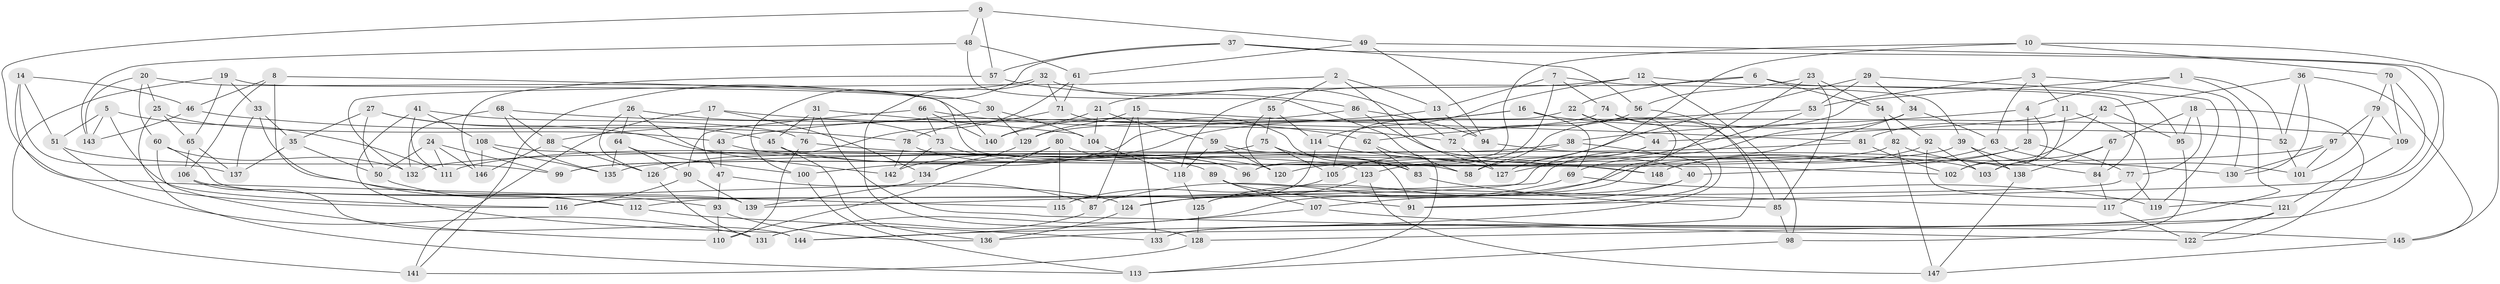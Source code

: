 // coarse degree distribution, {4: 0.47540983606557374, 11: 0.04918032786885246, 10: 0.06557377049180328, 8: 0.08196721311475409, 9: 0.11475409836065574, 6: 0.03278688524590164, 12: 0.01639344262295082, 7: 0.06557377049180328, 5: 0.04918032786885246, 3: 0.04918032786885246}
// Generated by graph-tools (version 1.1) at 2025/54/03/04/25 22:54:00]
// undirected, 148 vertices, 296 edges
graph export_dot {
  node [color=gray90,style=filled];
  1;
  2;
  3;
  4;
  5;
  6;
  7;
  8;
  9;
  10;
  11;
  12;
  13;
  14;
  15;
  16;
  17;
  18;
  19;
  20;
  21;
  22;
  23;
  24;
  25;
  26;
  27;
  28;
  29;
  30;
  31;
  32;
  33;
  34;
  35;
  36;
  37;
  38;
  39;
  40;
  41;
  42;
  43;
  44;
  45;
  46;
  47;
  48;
  49;
  50;
  51;
  52;
  53;
  54;
  55;
  56;
  57;
  58;
  59;
  60;
  61;
  62;
  63;
  64;
  65;
  66;
  67;
  68;
  69;
  70;
  71;
  72;
  73;
  74;
  75;
  76;
  77;
  78;
  79;
  80;
  81;
  82;
  83;
  84;
  85;
  86;
  87;
  88;
  89;
  90;
  91;
  92;
  93;
  94;
  95;
  96;
  97;
  98;
  99;
  100;
  101;
  102;
  103;
  104;
  105;
  106;
  107;
  108;
  109;
  110;
  111;
  112;
  113;
  114;
  115;
  116;
  117;
  118;
  119;
  120;
  121;
  122;
  123;
  124;
  125;
  126;
  127;
  128;
  129;
  130;
  131;
  132;
  133;
  134;
  135;
  136;
  137;
  138;
  139;
  140;
  141;
  142;
  143;
  144;
  145;
  146;
  147;
  148;
  1 -- 133;
  1 -- 52;
  1 -- 58;
  1 -- 4;
  2 -- 13;
  2 -- 132;
  2 -- 40;
  2 -- 55;
  3 -- 130;
  3 -- 53;
  3 -- 63;
  3 -- 11;
  4 -- 28;
  4 -- 102;
  4 -- 38;
  5 -- 111;
  5 -- 51;
  5 -- 143;
  5 -- 116;
  6 -- 22;
  6 -- 95;
  6 -- 118;
  6 -- 54;
  7 -- 96;
  7 -- 74;
  7 -- 39;
  7 -- 13;
  8 -- 112;
  8 -- 46;
  8 -- 30;
  8 -- 106;
  9 -- 115;
  9 -- 57;
  9 -- 49;
  9 -- 48;
  10 -- 145;
  10 -- 96;
  10 -- 70;
  10 -- 123;
  11 -- 117;
  11 -- 44;
  11 -- 103;
  12 -- 114;
  12 -- 21;
  12 -- 84;
  12 -- 98;
  13 -- 43;
  13 -- 94;
  14 -- 131;
  14 -- 46;
  14 -- 51;
  14 -- 137;
  15 -- 87;
  15 -- 133;
  15 -- 129;
  15 -- 81;
  16 -- 100;
  16 -- 52;
  16 -- 69;
  16 -- 142;
  17 -- 62;
  17 -- 134;
  17 -- 47;
  17 -- 141;
  18 -- 77;
  18 -- 95;
  18 -- 122;
  18 -- 67;
  19 -- 141;
  19 -- 65;
  19 -- 102;
  19 -- 33;
  20 -- 25;
  20 -- 140;
  20 -- 143;
  20 -- 60;
  21 -- 140;
  21 -- 104;
  21 -- 59;
  22 -- 125;
  22 -- 105;
  22 -- 44;
  23 -- 56;
  23 -- 54;
  23 -- 125;
  23 -- 85;
  24 -- 50;
  24 -- 99;
  24 -- 111;
  24 -- 146;
  25 -- 113;
  25 -- 65;
  25 -- 43;
  26 -- 64;
  26 -- 73;
  26 -- 126;
  26 -- 142;
  27 -- 35;
  27 -- 120;
  27 -- 50;
  27 -- 45;
  28 -- 40;
  28 -- 148;
  28 -- 77;
  29 -- 53;
  29 -- 127;
  29 -- 119;
  29 -- 34;
  30 -- 104;
  30 -- 88;
  30 -- 129;
  31 -- 104;
  31 -- 76;
  31 -- 45;
  31 -- 122;
  32 -- 128;
  32 -- 141;
  32 -- 72;
  32 -- 71;
  33 -- 35;
  33 -- 124;
  33 -- 137;
  34 -- 139;
  34 -- 63;
  34 -- 69;
  35 -- 137;
  35 -- 50;
  36 -- 145;
  36 -- 130;
  36 -- 42;
  36 -- 52;
  37 -- 57;
  37 -- 56;
  37 -- 119;
  37 -- 100;
  38 -- 105;
  38 -- 132;
  38 -- 91;
  39 -- 84;
  39 -- 99;
  39 -- 138;
  40 -- 131;
  40 -- 107;
  41 -- 76;
  41 -- 111;
  41 -- 144;
  41 -- 108;
  42 -- 95;
  42 -- 81;
  42 -- 102;
  43 -- 58;
  43 -- 47;
  44 -- 58;
  44 -- 116;
  45 -- 127;
  45 -- 136;
  46 -- 78;
  46 -- 143;
  47 -- 93;
  47 -- 87;
  48 -- 143;
  48 -- 61;
  48 -- 58;
  49 -- 94;
  49 -- 128;
  49 -- 61;
  50 -- 93;
  51 -- 99;
  51 -- 116;
  52 -- 101;
  53 -- 62;
  53 -- 127;
  54 -- 92;
  54 -- 82;
  55 -- 114;
  55 -- 120;
  55 -- 75;
  56 -- 136;
  56 -- 72;
  57 -- 146;
  57 -- 86;
  59 -- 118;
  59 -- 120;
  59 -- 91;
  60 -- 132;
  60 -- 139;
  60 -- 110;
  61 -- 126;
  61 -- 71;
  62 -- 113;
  62 -- 83;
  63 -- 101;
  63 -- 148;
  64 -- 100;
  64 -- 90;
  64 -- 135;
  65 -- 106;
  65 -- 137;
  66 -- 140;
  66 -- 72;
  66 -- 73;
  66 -- 90;
  67 -- 84;
  67 -- 103;
  67 -- 138;
  68 -- 88;
  68 -- 109;
  68 -- 135;
  68 -- 132;
  69 -- 119;
  69 -- 87;
  70 -- 109;
  70 -- 79;
  70 -- 91;
  71 -- 78;
  71 -- 83;
  72 -- 127;
  73 -- 142;
  73 -- 96;
  74 -- 85;
  74 -- 144;
  74 -- 129;
  75 -- 83;
  75 -- 111;
  75 -- 105;
  76 -- 148;
  76 -- 110;
  77 -- 119;
  77 -- 112;
  78 -- 142;
  78 -- 89;
  79 -- 109;
  79 -- 101;
  79 -- 97;
  80 -- 134;
  80 -- 115;
  80 -- 110;
  80 -- 96;
  81 -- 135;
  81 -- 102;
  82 -- 130;
  82 -- 147;
  82 -- 99;
  83 -- 85;
  84 -- 117;
  85 -- 98;
  86 -- 103;
  86 -- 94;
  86 -- 140;
  87 -- 131;
  88 -- 146;
  88 -- 126;
  89 -- 117;
  89 -- 107;
  89 -- 91;
  90 -- 139;
  90 -- 116;
  92 -- 124;
  92 -- 121;
  92 -- 103;
  93 -- 110;
  93 -- 136;
  94 -- 138;
  95 -- 98;
  97 -- 130;
  97 -- 101;
  97 -- 120;
  98 -- 113;
  100 -- 113;
  104 -- 118;
  105 -- 115;
  106 -- 112;
  106 -- 144;
  107 -- 144;
  107 -- 145;
  108 -- 146;
  108 -- 135;
  108 -- 123;
  109 -- 121;
  112 -- 133;
  114 -- 115;
  114 -- 148;
  117 -- 122;
  118 -- 125;
  121 -- 133;
  121 -- 122;
  123 -- 147;
  123 -- 124;
  124 -- 136;
  125 -- 128;
  126 -- 131;
  128 -- 141;
  129 -- 134;
  134 -- 139;
  138 -- 147;
  145 -- 147;
}

